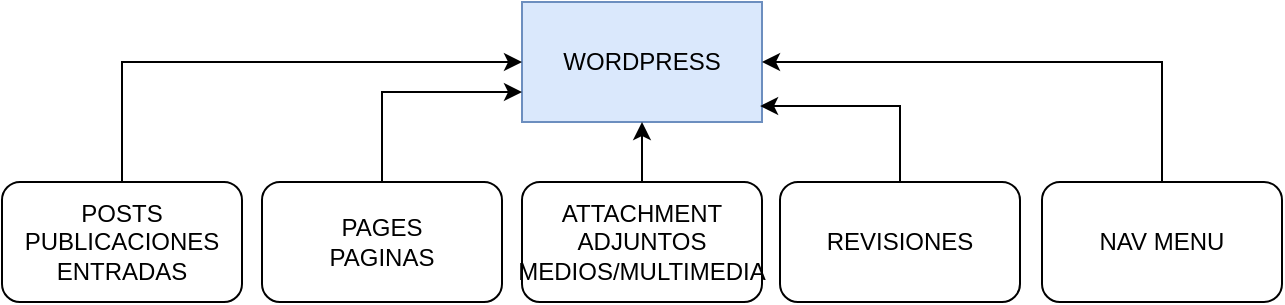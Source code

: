 <mxfile version="24.7.7">
  <diagram name="Página-1" id="eiKndCnDcBao-k_U2fSR">
    <mxGraphModel dx="874" dy="440" grid="1" gridSize="10" guides="1" tooltips="1" connect="1" arrows="1" fold="1" page="1" pageScale="1" pageWidth="827" pageHeight="1169" math="0" shadow="0">
      <root>
        <mxCell id="0" />
        <mxCell id="1" parent="0" />
        <mxCell id="zjkaVoigPArm27jMDPHe-1" value="WORDPRESS" style="rounded=0;whiteSpace=wrap;html=1;fillColor=#dae8fc;strokeColor=#6c8ebf;" vertex="1" parent="1">
          <mxGeometry x="310" y="70" width="120" height="60" as="geometry" />
        </mxCell>
        <mxCell id="zjkaVoigPArm27jMDPHe-8" style="edgeStyle=orthogonalEdgeStyle;rounded=0;orthogonalLoop=1;jettySize=auto;html=1;entryX=0;entryY=0.5;entryDx=0;entryDy=0;exitX=0.5;exitY=0;exitDx=0;exitDy=0;" edge="1" parent="1" source="zjkaVoigPArm27jMDPHe-2" target="zjkaVoigPArm27jMDPHe-1">
          <mxGeometry relative="1" as="geometry" />
        </mxCell>
        <mxCell id="zjkaVoigPArm27jMDPHe-2" value="POSTS&lt;div&gt;PUBLICACIONES&lt;/div&gt;&lt;div&gt;ENTRADAS&lt;/div&gt;" style="rounded=1;whiteSpace=wrap;html=1;" vertex="1" parent="1">
          <mxGeometry x="50" y="160" width="120" height="60" as="geometry" />
        </mxCell>
        <mxCell id="zjkaVoigPArm27jMDPHe-6" style="edgeStyle=orthogonalEdgeStyle;rounded=0;orthogonalLoop=1;jettySize=auto;html=1;entryX=0;entryY=0.75;entryDx=0;entryDy=0;exitX=0.5;exitY=0;exitDx=0;exitDy=0;" edge="1" parent="1" source="zjkaVoigPArm27jMDPHe-5" target="zjkaVoigPArm27jMDPHe-1">
          <mxGeometry relative="1" as="geometry">
            <Array as="points">
              <mxPoint x="240" y="115" />
            </Array>
          </mxGeometry>
        </mxCell>
        <mxCell id="zjkaVoigPArm27jMDPHe-5" value="PAGES&lt;div&gt;PAGINAS&lt;/div&gt;" style="rounded=1;whiteSpace=wrap;html=1;" vertex="1" parent="1">
          <mxGeometry x="180" y="160" width="120" height="60" as="geometry" />
        </mxCell>
        <mxCell id="zjkaVoigPArm27jMDPHe-10" style="edgeStyle=orthogonalEdgeStyle;rounded=0;orthogonalLoop=1;jettySize=auto;html=1;entryX=0.5;entryY=1;entryDx=0;entryDy=0;" edge="1" parent="1" source="zjkaVoigPArm27jMDPHe-9" target="zjkaVoigPArm27jMDPHe-1">
          <mxGeometry relative="1" as="geometry" />
        </mxCell>
        <mxCell id="zjkaVoigPArm27jMDPHe-9" value="ATTACHMENT&lt;div&gt;ADJUNTOS&lt;/div&gt;&lt;div&gt;MEDIOS/MULTIMEDIA&lt;/div&gt;" style="rounded=1;whiteSpace=wrap;html=1;" vertex="1" parent="1">
          <mxGeometry x="310" y="160" width="120" height="60" as="geometry" />
        </mxCell>
        <mxCell id="zjkaVoigPArm27jMDPHe-11" value="REVISIONES" style="rounded=1;whiteSpace=wrap;html=1;" vertex="1" parent="1">
          <mxGeometry x="439" y="160" width="120" height="60" as="geometry" />
        </mxCell>
        <mxCell id="zjkaVoigPArm27jMDPHe-15" style="edgeStyle=orthogonalEdgeStyle;rounded=0;orthogonalLoop=1;jettySize=auto;html=1;entryX=1;entryY=0.5;entryDx=0;entryDy=0;" edge="1" parent="1" source="zjkaVoigPArm27jMDPHe-14" target="zjkaVoigPArm27jMDPHe-1">
          <mxGeometry relative="1" as="geometry">
            <Array as="points">
              <mxPoint x="630" y="100" />
            </Array>
          </mxGeometry>
        </mxCell>
        <mxCell id="zjkaVoigPArm27jMDPHe-14" value="NAV MENU" style="rounded=1;whiteSpace=wrap;html=1;" vertex="1" parent="1">
          <mxGeometry x="570" y="160" width="120" height="60" as="geometry" />
        </mxCell>
        <mxCell id="zjkaVoigPArm27jMDPHe-17" style="edgeStyle=orthogonalEdgeStyle;rounded=0;orthogonalLoop=1;jettySize=auto;html=1;entryX=0.992;entryY=0.867;entryDx=0;entryDy=0;entryPerimeter=0;" edge="1" parent="1" source="zjkaVoigPArm27jMDPHe-11" target="zjkaVoigPArm27jMDPHe-1">
          <mxGeometry relative="1" as="geometry">
            <Array as="points">
              <mxPoint x="499" y="122" />
            </Array>
          </mxGeometry>
        </mxCell>
      </root>
    </mxGraphModel>
  </diagram>
</mxfile>

